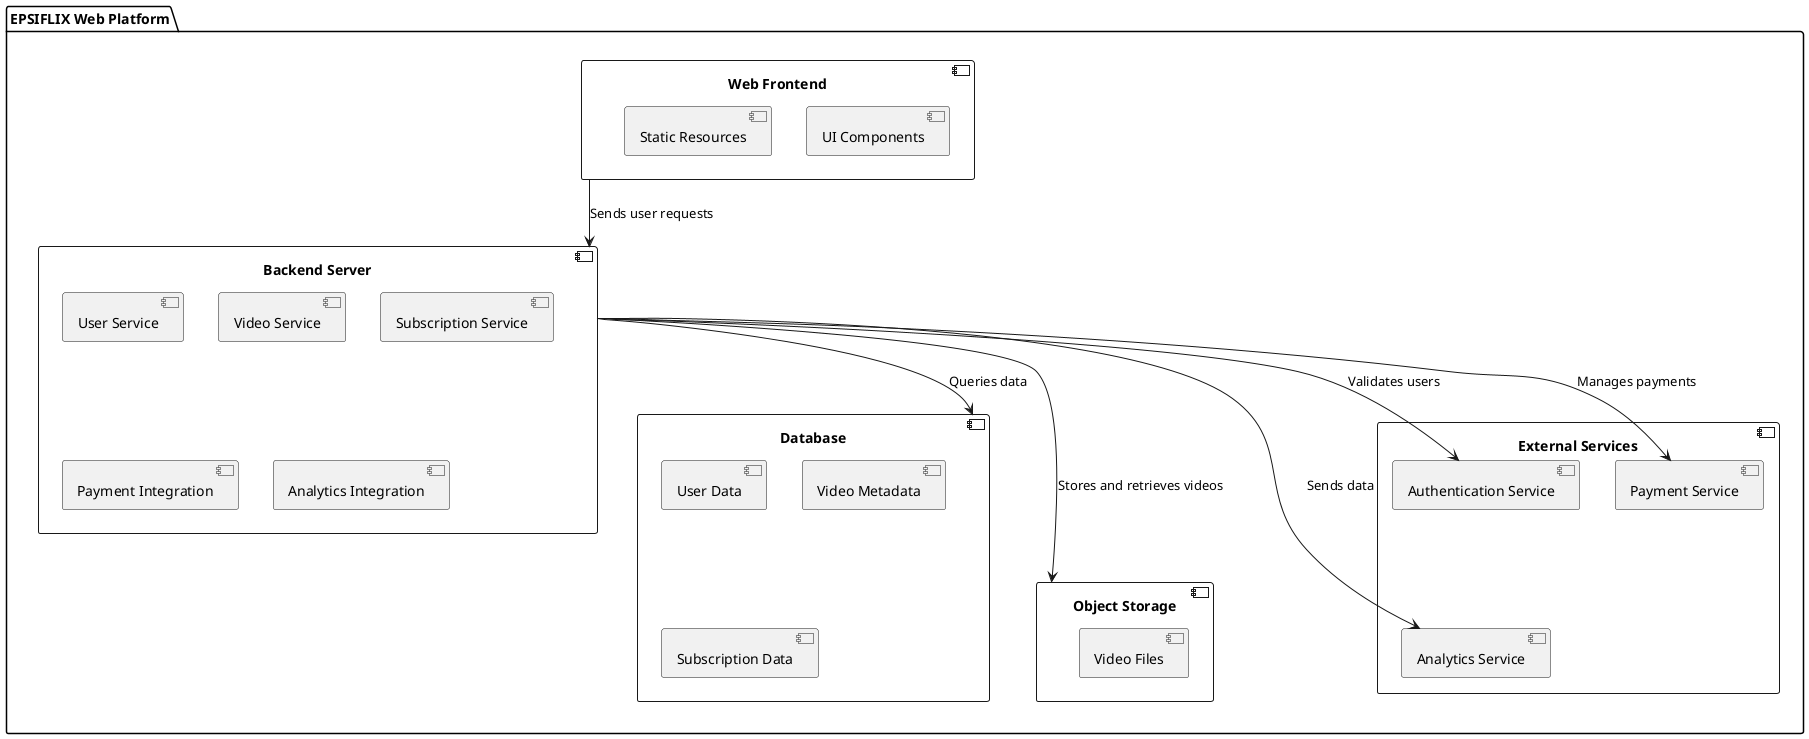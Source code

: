 @startuml epsiflix-arch
skinparam componentStyle uml2

package "EPSIFLIX Web Platform" {

' Responsable de la présentation et de l'interaction avec l'utilisateur
  component "Web Frontend" as Frontend {
    [UI Components]
    [Static Resources]
  }

  component "Backend Server" as Backend {
    ' Gère les opérations liées aux utilisateurs, comme l'enregistrement, la connexion, et la gestion de profils.
    [User Service]
    ' Responsable de la gestion des vidéos, y compris le stockage, la récupération, et les métadonnées associées.
    [Video Service]
    'Gère les abonnements des utilisateurs, y compris les activations, les renouvellements, et les annulations.
    [Subscription Service]
    'ntégration avec des services de paiement pour gérer les transactions financières.
    [Payment Integration]
    [Analytics Integration]
  }

  component "Database" as DB {
    [User Data]
    [Video Metadata]
    [Subscription Data]
  }

  component "Object Storage" as Storage {
    [Video Files]
  }

  component "External Services" {
    component "Authentication Service" as Auth
    component "Analytics Service" as Analytics
    component "Payment Service" as Payment
  }


  ' Connections
  Frontend --> Backend : Sends user requests
  Backend --> DB : Queries data
  Backend --> Storage : Stores and retrieves videos
  Backend --> Auth : Validates users
  Backend --> Analytics : Sends data
  Backend --> Payment : Manages payments

  DB -[hidden]- Storage
  Auth -[hidden]- Analytics
}

@enduml
